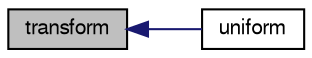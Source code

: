digraph "transform"
{
  bgcolor="transparent";
  edge [fontname="FreeSans",fontsize="10",labelfontname="FreeSans",labelfontsize="10"];
  node [fontname="FreeSans",fontsize="10",shape=record];
  rankdir="LR";
  Node680 [label="transform",height=0.2,width=0.4,color="black", fillcolor="grey75", style="filled", fontcolor="black"];
  Node680 -> Node681 [dir="back",color="midnightblue",fontsize="10",style="solid",fontname="FreeSans"];
  Node681 [label="uniform",height=0.2,width=0.4,color="black",URL="$a24994.html#a07776dba5bdac153fd054c4e6b1d5a3b",tooltip="Return true if the rotation tensor is uniform. "];
}
